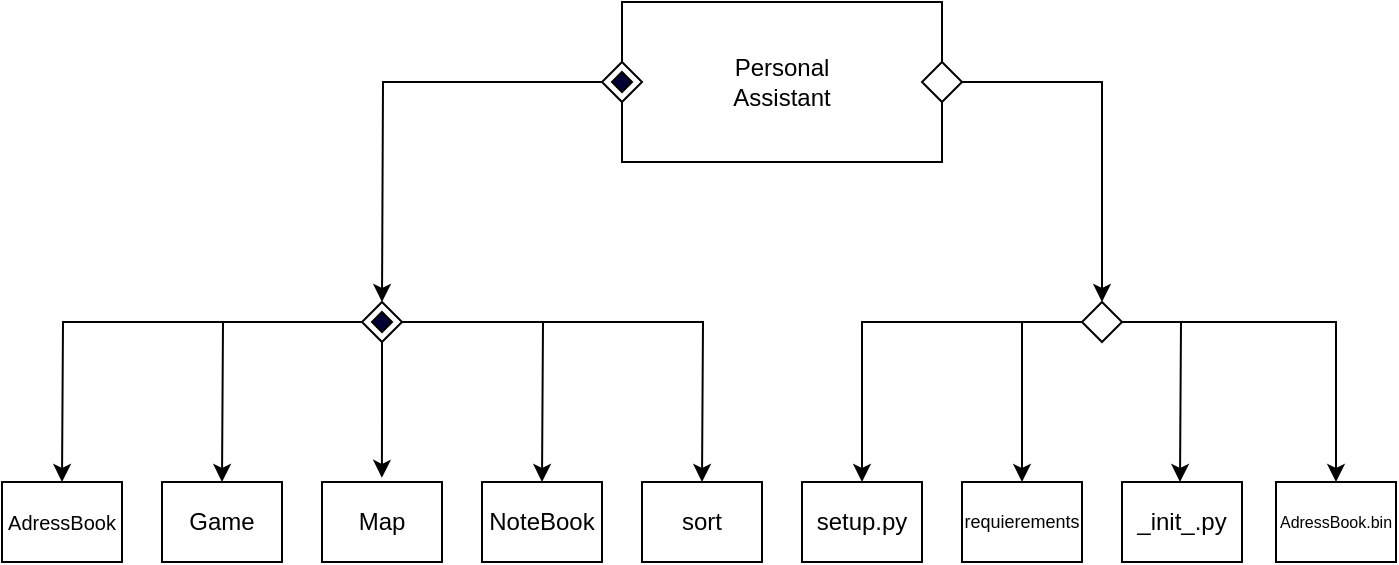 <mxfile version="21.8.2" type="github">
  <diagram name="Сторінка-1" id="IvrX-qrC69D0V2e-mH4r">
    <mxGraphModel dx="353" dy="198" grid="1" gridSize="10" guides="1" tooltips="1" connect="1" arrows="1" fold="1" page="1" pageScale="1" pageWidth="827" pageHeight="1169" math="0" shadow="0">
      <root>
        <mxCell id="0" />
        <mxCell id="1" parent="0" />
        <mxCell id="wBaZoXlN-76UeHMu0Uhg-112" style="edgeStyle=orthogonalEdgeStyle;rounded=0;orthogonalLoop=1;jettySize=auto;html=1;" edge="1" parent="1" source="wBaZoXlN-76UeHMu0Uhg-106">
          <mxGeometry relative="1" as="geometry">
            <mxPoint x="400.0" y="280" as="targetPoint" />
          </mxGeometry>
        </mxCell>
        <mxCell id="wBaZoXlN-76UeHMu0Uhg-113" style="edgeStyle=orthogonalEdgeStyle;rounded=0;orthogonalLoop=1;jettySize=auto;html=1;" edge="1" parent="1" source="wBaZoXlN-76UeHMu0Uhg-107">
          <mxGeometry relative="1" as="geometry">
            <mxPoint x="480.0" y="280" as="targetPoint" />
          </mxGeometry>
        </mxCell>
        <mxCell id="wBaZoXlN-76UeHMu0Uhg-111" style="edgeStyle=orthogonalEdgeStyle;rounded=0;orthogonalLoop=1;jettySize=auto;html=1;entryX=0.499;entryY=-0.236;entryDx=0;entryDy=0;entryPerimeter=0;" edge="1" parent="1" source="wBaZoXlN-76UeHMu0Uhg-106" target="wBaZoXlN-76UeHMu0Uhg-45">
          <mxGeometry relative="1" as="geometry" />
        </mxCell>
        <mxCell id="wBaZoXlN-76UeHMu0Uhg-56" value="" style="group" vertex="1" connectable="0" parent="1">
          <mxGeometry x="440" y="40" width="160" height="90" as="geometry" />
        </mxCell>
        <mxCell id="wBaZoXlN-76UeHMu0Uhg-1" value="" style="rounded=0;whiteSpace=wrap;html=1;movable=1;resizable=1;rotatable=1;deletable=1;editable=1;locked=0;connectable=1;" vertex="1" parent="wBaZoXlN-76UeHMu0Uhg-56">
          <mxGeometry width="160" height="80" as="geometry" />
        </mxCell>
        <mxCell id="wBaZoXlN-76UeHMu0Uhg-3" value="&lt;font style=&quot;vertical-align: inherit;&quot;&gt;&lt;font style=&quot;vertical-align: inherit;&quot;&gt;Personal Assistant&lt;/font&gt;&lt;/font&gt;" style="text;html=1;strokeColor=none;fillColor=none;align=center;verticalAlign=middle;whiteSpace=wrap;rounded=0;movable=1;resizable=1;rotatable=1;deletable=1;editable=1;locked=0;connectable=1;" vertex="1" parent="wBaZoXlN-76UeHMu0Uhg-56">
          <mxGeometry x="50" y="25" width="60" height="30" as="geometry" />
        </mxCell>
        <mxCell id="wBaZoXlN-76UeHMu0Uhg-62" value="" style="rhombus;whiteSpace=wrap;html=1;" vertex="1" parent="wBaZoXlN-76UeHMu0Uhg-56">
          <mxGeometry x="-10" y="30" width="20" height="20" as="geometry" />
        </mxCell>
        <mxCell id="wBaZoXlN-76UeHMu0Uhg-92" value="" style="rhombus;whiteSpace=wrap;html=1;fillColor=#000033;" vertex="1" parent="wBaZoXlN-76UeHMu0Uhg-56">
          <mxGeometry x="-5" y="35" width="10" height="10" as="geometry" />
        </mxCell>
        <mxCell id="wBaZoXlN-76UeHMu0Uhg-57" value="" style="group" vertex="1" connectable="0" parent="1">
          <mxGeometry x="130" y="280" width="60" height="40" as="geometry" />
        </mxCell>
        <mxCell id="wBaZoXlN-76UeHMu0Uhg-16" value="" style="rounded=0;whiteSpace=wrap;html=1;" vertex="1" parent="wBaZoXlN-76UeHMu0Uhg-57">
          <mxGeometry width="60" height="40" as="geometry" />
        </mxCell>
        <mxCell id="wBaZoXlN-76UeHMu0Uhg-22" value="" style="rounded=0;whiteSpace=wrap;html=1;" vertex="1" parent="wBaZoXlN-76UeHMu0Uhg-57">
          <mxGeometry width="60" height="40" as="geometry" />
        </mxCell>
        <mxCell id="wBaZoXlN-76UeHMu0Uhg-43" value="&lt;font style=&quot;vertical-align: inherit;&quot;&gt;&lt;font style=&quot;vertical-align: inherit; font-size: 10px;&quot;&gt;АdressBook&lt;/font&gt;&lt;/font&gt;" style="text;html=1;strokeColor=none;fillColor=none;align=center;verticalAlign=middle;whiteSpace=wrap;rounded=0;" vertex="1" parent="wBaZoXlN-76UeHMu0Uhg-57">
          <mxGeometry y="5" width="60" height="30" as="geometry" />
        </mxCell>
        <mxCell id="wBaZoXlN-76UeHMu0Uhg-58" value="" style="group" vertex="1" connectable="0" parent="1">
          <mxGeometry x="210" y="280" width="60" height="40" as="geometry" />
        </mxCell>
        <mxCell id="wBaZoXlN-76UeHMu0Uhg-26" value="" style="rounded=0;whiteSpace=wrap;html=1;" vertex="1" parent="wBaZoXlN-76UeHMu0Uhg-58">
          <mxGeometry width="60" height="40" as="geometry" />
        </mxCell>
        <mxCell id="wBaZoXlN-76UeHMu0Uhg-44" value="Game" style="text;html=1;strokeColor=none;fillColor=none;align=center;verticalAlign=middle;whiteSpace=wrap;rounded=0;" vertex="1" parent="wBaZoXlN-76UeHMu0Uhg-58">
          <mxGeometry y="5" width="60" height="30" as="geometry" />
        </mxCell>
        <mxCell id="wBaZoXlN-76UeHMu0Uhg-59" value="" style="group" vertex="1" connectable="0" parent="1">
          <mxGeometry x="290" y="280" width="60" height="40" as="geometry" />
        </mxCell>
        <mxCell id="wBaZoXlN-76UeHMu0Uhg-30" value="" style="rounded=0;whiteSpace=wrap;html=1;" vertex="1" parent="wBaZoXlN-76UeHMu0Uhg-59">
          <mxGeometry width="60" height="40" as="geometry" />
        </mxCell>
        <mxCell id="wBaZoXlN-76UeHMu0Uhg-45" value="Map" style="text;html=1;strokeColor=none;fillColor=none;align=center;verticalAlign=middle;whiteSpace=wrap;rounded=0;" vertex="1" parent="wBaZoXlN-76UeHMu0Uhg-59">
          <mxGeometry y="5" width="60" height="30" as="geometry" />
        </mxCell>
        <mxCell id="wBaZoXlN-76UeHMu0Uhg-60" value="" style="group" vertex="1" connectable="0" parent="1">
          <mxGeometry x="370" y="280" width="60" height="40" as="geometry" />
        </mxCell>
        <mxCell id="wBaZoXlN-76UeHMu0Uhg-34" value="" style="rounded=0;whiteSpace=wrap;html=1;" vertex="1" parent="wBaZoXlN-76UeHMu0Uhg-60">
          <mxGeometry width="60" height="40" as="geometry" />
        </mxCell>
        <mxCell id="wBaZoXlN-76UeHMu0Uhg-46" value="NoteBook" style="text;html=1;strokeColor=none;fillColor=none;align=center;verticalAlign=middle;whiteSpace=wrap;rounded=0;" vertex="1" parent="wBaZoXlN-76UeHMu0Uhg-60">
          <mxGeometry y="5" width="60" height="30" as="geometry" />
        </mxCell>
        <mxCell id="wBaZoXlN-76UeHMu0Uhg-61" value="" style="group" vertex="1" connectable="0" parent="1">
          <mxGeometry x="450" y="280" width="60" height="40" as="geometry" />
        </mxCell>
        <mxCell id="wBaZoXlN-76UeHMu0Uhg-52" value="" style="rounded=0;whiteSpace=wrap;html=1;" vertex="1" parent="wBaZoXlN-76UeHMu0Uhg-61">
          <mxGeometry width="60" height="40" as="geometry" />
        </mxCell>
        <mxCell id="wBaZoXlN-76UeHMu0Uhg-54" value="sort" style="text;html=1;strokeColor=none;fillColor=none;align=center;verticalAlign=middle;whiteSpace=wrap;rounded=0;" vertex="1" parent="wBaZoXlN-76UeHMu0Uhg-61">
          <mxGeometry y="5" width="60" height="30" as="geometry" />
        </mxCell>
        <mxCell id="wBaZoXlN-76UeHMu0Uhg-82" style="edgeStyle=orthogonalEdgeStyle;rounded=0;orthogonalLoop=1;jettySize=auto;html=1;entryX=0.5;entryY=0;entryDx=0;entryDy=0;exitX=0;exitY=0.5;exitDx=0;exitDy=0;" edge="1" parent="1" source="wBaZoXlN-76UeHMu0Uhg-62">
          <mxGeometry relative="1" as="geometry">
            <mxPoint x="320.0" y="190" as="targetPoint" />
          </mxGeometry>
        </mxCell>
        <mxCell id="wBaZoXlN-76UeHMu0Uhg-84" value="" style="rounded=0;whiteSpace=wrap;html=1;" vertex="1" parent="1">
          <mxGeometry x="530" y="280" width="60" height="40" as="geometry" />
        </mxCell>
        <mxCell id="wBaZoXlN-76UeHMu0Uhg-85" value="" style="rounded=0;whiteSpace=wrap;html=1;" vertex="1" parent="1">
          <mxGeometry x="610" y="280" width="60" height="40" as="geometry" />
        </mxCell>
        <mxCell id="wBaZoXlN-76UeHMu0Uhg-86" value="" style="rounded=0;whiteSpace=wrap;html=1;" vertex="1" parent="1">
          <mxGeometry x="690" y="280" width="60" height="40" as="geometry" />
        </mxCell>
        <mxCell id="wBaZoXlN-76UeHMu0Uhg-87" value="" style="rounded=0;whiteSpace=wrap;html=1;" vertex="1" parent="1">
          <mxGeometry x="767" y="280" width="60" height="40" as="geometry" />
        </mxCell>
        <mxCell id="wBaZoXlN-76UeHMu0Uhg-88" value="setup.py" style="text;html=1;strokeColor=none;fillColor=none;align=center;verticalAlign=middle;whiteSpace=wrap;rounded=0;" vertex="1" parent="1">
          <mxGeometry x="530" y="285" width="60" height="30" as="geometry" />
        </mxCell>
        <mxCell id="wBaZoXlN-76UeHMu0Uhg-89" value="requierements" style="text;html=1;strokeColor=none;fillColor=none;align=center;verticalAlign=middle;whiteSpace=wrap;rounded=0;strokeWidth=8;perimeterSpacing=8;fontSize=9;" vertex="1" parent="1">
          <mxGeometry x="635" y="285" width="10" height="30" as="geometry" />
        </mxCell>
        <mxCell id="wBaZoXlN-76UeHMu0Uhg-115" style="edgeStyle=orthogonalEdgeStyle;rounded=0;orthogonalLoop=1;jettySize=auto;html=1;entryX=0.5;entryY=0;entryDx=0;entryDy=0;" edge="1" parent="1" source="wBaZoXlN-76UeHMu0Uhg-97" target="wBaZoXlN-76UeHMu0Uhg-114">
          <mxGeometry relative="1" as="geometry" />
        </mxCell>
        <mxCell id="wBaZoXlN-76UeHMu0Uhg-97" value="" style="rhombus;whiteSpace=wrap;html=1;" vertex="1" parent="1">
          <mxGeometry x="590" y="70" width="20" height="20" as="geometry" />
        </mxCell>
        <mxCell id="wBaZoXlN-76UeHMu0Uhg-109" style="edgeStyle=orthogonalEdgeStyle;rounded=0;orthogonalLoop=1;jettySize=auto;html=1;" edge="1" parent="1" source="wBaZoXlN-76UeHMu0Uhg-106">
          <mxGeometry relative="1" as="geometry">
            <mxPoint x="160.0" y="280" as="targetPoint" />
          </mxGeometry>
        </mxCell>
        <mxCell id="wBaZoXlN-76UeHMu0Uhg-110" style="edgeStyle=orthogonalEdgeStyle;rounded=0;orthogonalLoop=1;jettySize=auto;html=1;" edge="1" parent="1" source="wBaZoXlN-76UeHMu0Uhg-106">
          <mxGeometry relative="1" as="geometry">
            <mxPoint x="240.0" y="280" as="targetPoint" />
          </mxGeometry>
        </mxCell>
        <mxCell id="wBaZoXlN-76UeHMu0Uhg-106" value="" style="rhombus;whiteSpace=wrap;html=1;" vertex="1" parent="1">
          <mxGeometry x="310" y="190" width="20" height="20" as="geometry" />
        </mxCell>
        <mxCell id="wBaZoXlN-76UeHMu0Uhg-107" value="" style="rhombus;whiteSpace=wrap;html=1;fillColor=#000033;" vertex="1" parent="1">
          <mxGeometry x="315" y="195" width="10" height="10" as="geometry" />
        </mxCell>
        <mxCell id="wBaZoXlN-76UeHMu0Uhg-116" style="edgeStyle=orthogonalEdgeStyle;rounded=0;orthogonalLoop=1;jettySize=auto;html=1;entryX=0.5;entryY=0;entryDx=0;entryDy=0;" edge="1" parent="1" source="wBaZoXlN-76UeHMu0Uhg-114" target="wBaZoXlN-76UeHMu0Uhg-84">
          <mxGeometry relative="1" as="geometry">
            <mxPoint x="560.0" y="200" as="targetPoint" />
          </mxGeometry>
        </mxCell>
        <mxCell id="wBaZoXlN-76UeHMu0Uhg-120" style="edgeStyle=orthogonalEdgeStyle;rounded=0;orthogonalLoop=1;jettySize=auto;html=1;entryX=0.5;entryY=0;entryDx=0;entryDy=0;" edge="1" parent="1" source="wBaZoXlN-76UeHMu0Uhg-114" target="wBaZoXlN-76UeHMu0Uhg-87">
          <mxGeometry relative="1" as="geometry" />
        </mxCell>
        <mxCell id="wBaZoXlN-76UeHMu0Uhg-114" value="" style="rhombus;whiteSpace=wrap;html=1;" vertex="1" parent="1">
          <mxGeometry x="670" y="190" width="20" height="20" as="geometry" />
        </mxCell>
        <mxCell id="wBaZoXlN-76UeHMu0Uhg-117" style="edgeStyle=orthogonalEdgeStyle;rounded=0;orthogonalLoop=1;jettySize=auto;html=1;entryX=0.5;entryY=0;entryDx=0;entryDy=0;" edge="1" parent="1" source="wBaZoXlN-76UeHMu0Uhg-114" target="wBaZoXlN-76UeHMu0Uhg-85">
          <mxGeometry relative="1" as="geometry">
            <Array as="points">
              <mxPoint x="640" y="200" />
            </Array>
          </mxGeometry>
        </mxCell>
        <mxCell id="wBaZoXlN-76UeHMu0Uhg-118" style="edgeStyle=orthogonalEdgeStyle;rounded=0;orthogonalLoop=1;jettySize=auto;html=1;" edge="1" parent="1" source="wBaZoXlN-76UeHMu0Uhg-114">
          <mxGeometry relative="1" as="geometry">
            <mxPoint x="719" y="280" as="targetPoint" />
          </mxGeometry>
        </mxCell>
        <mxCell id="wBaZoXlN-76UeHMu0Uhg-121" value="_init_.py" style="text;html=1;strokeColor=none;fillColor=none;align=center;verticalAlign=middle;whiteSpace=wrap;rounded=0;" vertex="1" parent="1">
          <mxGeometry x="690" y="285" width="60" height="30" as="geometry" />
        </mxCell>
        <mxCell id="wBaZoXlN-76UeHMu0Uhg-123" value="AdressBook.bin" style="text;html=1;strokeColor=none;fillColor=none;align=center;verticalAlign=middle;whiteSpace=wrap;rounded=0;fontSize=8;" vertex="1" parent="1">
          <mxGeometry x="767" y="285" width="60" height="30" as="geometry" />
        </mxCell>
      </root>
    </mxGraphModel>
  </diagram>
</mxfile>

